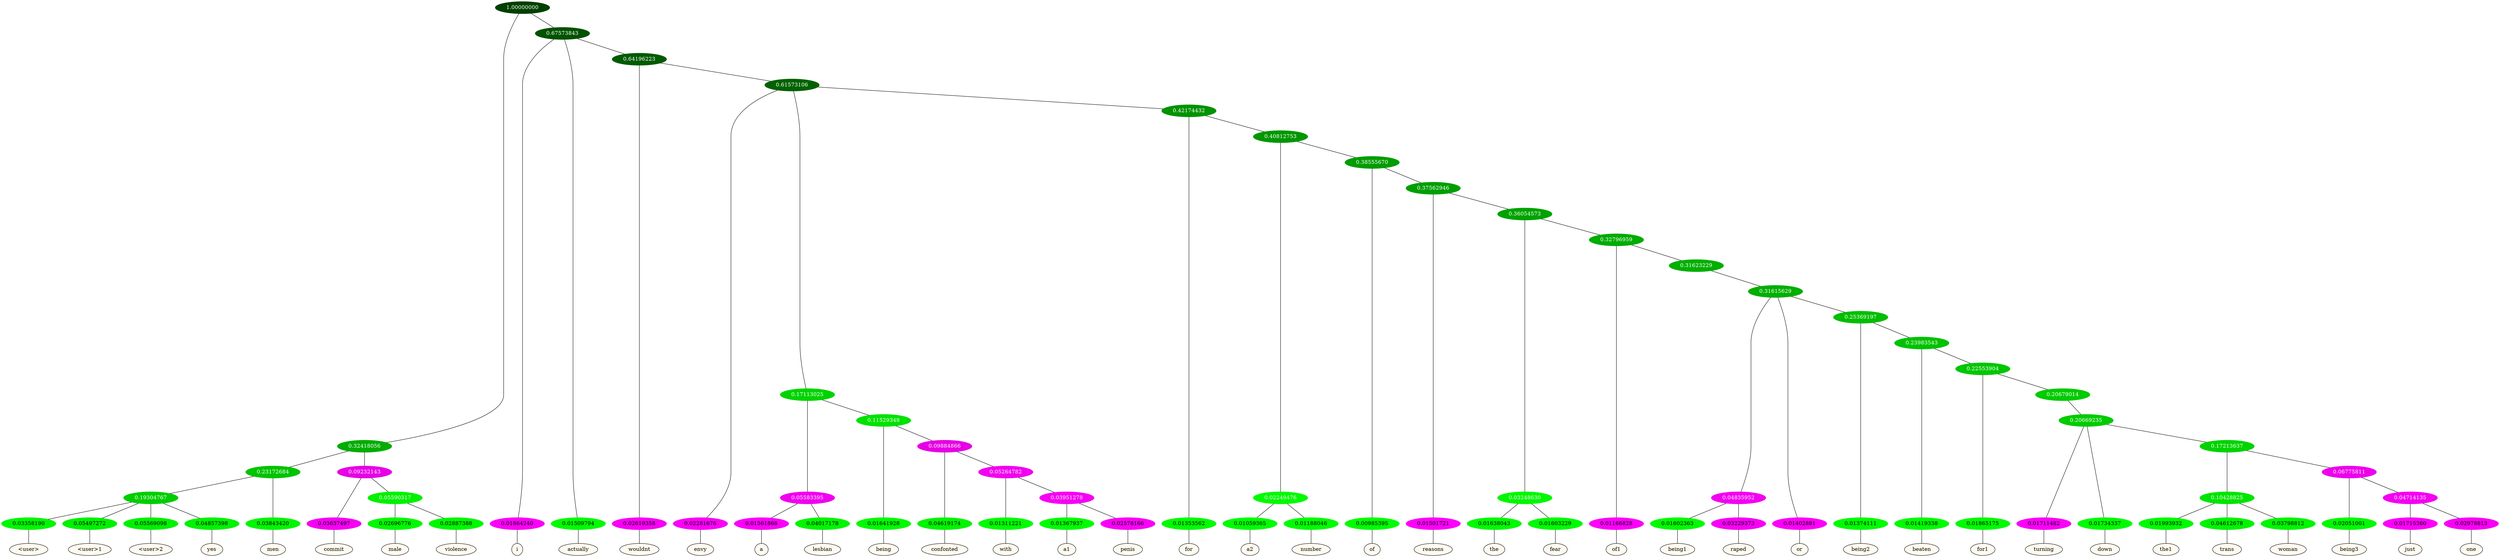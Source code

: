 graph {
	node [format=png height=0.15 nodesep=0.001 ordering=out overlap=prism overlap_scaling=0.01 ranksep=0.001 ratio=0.2 style=filled width=0.15]
	{
		rank=same
		a_w_14 [label="\<user\>" color=black fillcolor=floralwhite style="filled,solid"]
		a_w_15 [label="\<user\>1" color=black fillcolor=floralwhite style="filled,solid"]
		a_w_16 [label="\<user\>2" color=black fillcolor=floralwhite style="filled,solid"]
		a_w_17 [label=yes color=black fillcolor=floralwhite style="filled,solid"]
		a_w_9 [label=men color=black fillcolor=floralwhite style="filled,solid"]
		a_w_10 [label=commit color=black fillcolor=floralwhite style="filled,solid"]
		a_w_18 [label=male color=black fillcolor=floralwhite style="filled,solid"]
		a_w_19 [label=violence color=black fillcolor=floralwhite style="filled,solid"]
		a_w_5 [label=i color=black fillcolor=floralwhite style="filled,solid"]
		a_w_6 [label=actually color=black fillcolor=floralwhite style="filled,solid"]
		a_w_12 [label=wouldnt color=black fillcolor=floralwhite style="filled,solid"]
		a_w_20 [label=envy color=black fillcolor=floralwhite style="filled,solid"]
		a_w_27 [label=a color=black fillcolor=floralwhite style="filled,solid"]
		a_w_28 [label=lesbian color=black fillcolor=floralwhite style="filled,solid"]
		a_w_29 [label=being color=black fillcolor=floralwhite style="filled,solid"]
		a_w_33 [label=confonted color=black fillcolor=floralwhite style="filled,solid"]
		a_w_39 [label=with color=black fillcolor=floralwhite style="filled,solid"]
		a_w_43 [label=a1 color=black fillcolor=floralwhite style="filled,solid"]
		a_w_44 [label=penis color=black fillcolor=floralwhite style="filled,solid"]
		a_w_25 [label=for color=black fillcolor=floralwhite style="filled,solid"]
		a_w_35 [label=a2 color=black fillcolor=floralwhite style="filled,solid"]
		a_w_36 [label=number color=black fillcolor=floralwhite style="filled,solid"]
		a_w_37 [label=of color=black fillcolor=floralwhite style="filled,solid"]
		a_w_41 [label=reasons color=black fillcolor=floralwhite style="filled,solid"]
		a_w_47 [label=the color=black fillcolor=floralwhite style="filled,solid"]
		a_w_48 [label=fear color=black fillcolor=floralwhite style="filled,solid"]
		a_w_49 [label=of1 color=black fillcolor=floralwhite style="filled,solid"]
		a_w_55 [label=being1 color=black fillcolor=floralwhite style="filled,solid"]
		a_w_56 [label=raped color=black fillcolor=floralwhite style="filled,solid"]
		a_w_53 [label=or color=black fillcolor=floralwhite style="filled,solid"]
		a_w_57 [label=being2 color=black fillcolor=floralwhite style="filled,solid"]
		a_w_59 [label=beaten color=black fillcolor=floralwhite style="filled,solid"]
		a_w_61 [label=for1 color=black fillcolor=floralwhite style="filled,solid"]
		a_w_64 [label=turning color=black fillcolor=floralwhite style="filled,solid"]
		a_w_65 [label=down color=black fillcolor=floralwhite style="filled,solid"]
		a_w_69 [label=the1 color=black fillcolor=floralwhite style="filled,solid"]
		a_w_70 [label=trans color=black fillcolor=floralwhite style="filled,solid"]
		a_w_71 [label=woman color=black fillcolor=floralwhite style="filled,solid"]
		a_w_72 [label=being3 color=black fillcolor=floralwhite style="filled,solid"]
		a_w_74 [label=just color=black fillcolor=floralwhite style="filled,solid"]
		a_w_75 [label=one color=black fillcolor=floralwhite style="filled,solid"]
	}
	a_n_14 -- a_w_14
	a_n_15 -- a_w_15
	a_n_16 -- a_w_16
	a_n_17 -- a_w_17
	a_n_9 -- a_w_9
	a_n_10 -- a_w_10
	a_n_18 -- a_w_18
	a_n_19 -- a_w_19
	a_n_5 -- a_w_5
	a_n_6 -- a_w_6
	a_n_12 -- a_w_12
	a_n_20 -- a_w_20
	a_n_27 -- a_w_27
	a_n_28 -- a_w_28
	a_n_29 -- a_w_29
	a_n_33 -- a_w_33
	a_n_39 -- a_w_39
	a_n_43 -- a_w_43
	a_n_44 -- a_w_44
	a_n_25 -- a_w_25
	a_n_35 -- a_w_35
	a_n_36 -- a_w_36
	a_n_37 -- a_w_37
	a_n_41 -- a_w_41
	a_n_47 -- a_w_47
	a_n_48 -- a_w_48
	a_n_49 -- a_w_49
	a_n_55 -- a_w_55
	a_n_56 -- a_w_56
	a_n_53 -- a_w_53
	a_n_57 -- a_w_57
	a_n_59 -- a_w_59
	a_n_61 -- a_w_61
	a_n_64 -- a_w_64
	a_n_65 -- a_w_65
	a_n_69 -- a_w_69
	a_n_70 -- a_w_70
	a_n_71 -- a_w_71
	a_n_72 -- a_w_72
	a_n_74 -- a_w_74
	a_n_75 -- a_w_75
	{
		rank=same
		a_n_14 [label=0.03358190 color="0.334 1.000 0.966" fontcolor=black]
		a_n_15 [label=0.05497272 color="0.334 1.000 0.945" fontcolor=black]
		a_n_16 [label=0.05569098 color="0.334 1.000 0.944" fontcolor=black]
		a_n_17 [label=0.04857398 color="0.334 1.000 0.951" fontcolor=black]
		a_n_9 [label=0.03843420 color="0.334 1.000 0.962" fontcolor=black]
		a_n_10 [label=0.03637497 color="0.835 1.000 0.964" fontcolor=black]
		a_n_18 [label=0.02696776 color="0.334 1.000 0.973" fontcolor=black]
		a_n_19 [label=0.02887388 color="0.334 1.000 0.971" fontcolor=black]
		a_n_5 [label=0.01864240 color="0.835 1.000 0.981" fontcolor=black]
		a_n_6 [label=0.01509794 color="0.334 1.000 0.985" fontcolor=black]
		a_n_12 [label=0.02619358 color="0.835 1.000 0.974" fontcolor=black]
		a_n_20 [label=0.02281676 color="0.835 1.000 0.977" fontcolor=black]
		a_n_27 [label=0.01561868 color="0.835 1.000 0.984" fontcolor=black]
		a_n_28 [label=0.04017178 color="0.334 1.000 0.960" fontcolor=black]
		a_n_29 [label=0.01641928 color="0.334 1.000 0.984" fontcolor=black]
		a_n_33 [label=0.04619174 color="0.334 1.000 0.954" fontcolor=black]
		a_n_39 [label=0.01311221 color="0.334 1.000 0.987" fontcolor=black]
		a_n_43 [label=0.01367937 color="0.334 1.000 0.986" fontcolor=black]
		a_n_44 [label=0.02578166 color="0.835 1.000 0.974" fontcolor=black]
		a_n_25 [label=0.01353562 color="0.334 1.000 0.986" fontcolor=black]
		a_n_35 [label=0.01059365 color="0.334 1.000 0.989" fontcolor=black]
		a_n_36 [label=0.01188046 color="0.334 1.000 0.988" fontcolor=black]
		a_n_37 [label=0.00985395 color="0.334 1.000 0.990" fontcolor=black]
		a_n_41 [label=0.01501721 color="0.835 1.000 0.985" fontcolor=black]
		a_n_47 [label=0.01638043 color="0.334 1.000 0.984" fontcolor=black]
		a_n_48 [label=0.01603229 color="0.334 1.000 0.984" fontcolor=black]
		a_n_49 [label=0.01166828 color="0.835 1.000 0.988" fontcolor=black]
		a_n_55 [label=0.01602363 color="0.334 1.000 0.984" fontcolor=black]
		a_n_56 [label=0.03229373 color="0.835 1.000 0.968" fontcolor=black]
		a_n_53 [label=0.01402881 color="0.835 1.000 0.986" fontcolor=black]
		a_n_57 [label=0.01374111 color="0.334 1.000 0.986" fontcolor=black]
		a_n_59 [label=0.01419338 color="0.334 1.000 0.986" fontcolor=black]
		a_n_61 [label=0.01865175 color="0.334 1.000 0.981" fontcolor=black]
		a_n_64 [label=0.01711482 color="0.835 1.000 0.983" fontcolor=black]
		a_n_65 [label=0.01734337 color="0.334 1.000 0.983" fontcolor=black]
		a_n_69 [label=0.01993932 color="0.334 1.000 0.980" fontcolor=black]
		a_n_70 [label=0.04612678 color="0.334 1.000 0.954" fontcolor=black]
		a_n_71 [label=0.03798812 color="0.334 1.000 0.962" fontcolor=black]
		a_n_72 [label=0.02051001 color="0.334 1.000 0.979" fontcolor=black]
		a_n_74 [label=0.01715360 color="0.835 1.000 0.983" fontcolor=black]
		a_n_75 [label=0.02978813 color="0.835 1.000 0.970" fontcolor=black]
	}
	a_n_0 [label=1.00000000 color="0.334 1.000 0.250" fontcolor=grey99]
	a_n_1 [label=0.32418056 color="0.334 1.000 0.676" fontcolor=grey99]
	a_n_0 -- a_n_1
	a_n_2 [label=0.67573843 color="0.334 1.000 0.324" fontcolor=grey99]
	a_n_0 -- a_n_2
	a_n_3 [label=0.23172684 color="0.334 1.000 0.768" fontcolor=grey99]
	a_n_1 -- a_n_3
	a_n_4 [label=0.09232143 color="0.835 1.000 0.908" fontcolor=grey99]
	a_n_1 -- a_n_4
	a_n_2 -- a_n_5
	a_n_2 -- a_n_6
	a_n_7 [label=0.64196223 color="0.334 1.000 0.358" fontcolor=grey99]
	a_n_2 -- a_n_7
	a_n_8 [label=0.19304767 color="0.334 1.000 0.807" fontcolor=grey99]
	a_n_3 -- a_n_8
	a_n_3 -- a_n_9
	a_n_4 -- a_n_10
	a_n_11 [label=0.05590317 color="0.334 1.000 0.944" fontcolor=grey99]
	a_n_4 -- a_n_11
	a_n_7 -- a_n_12
	a_n_13 [label=0.61573106 color="0.334 1.000 0.384" fontcolor=grey99]
	a_n_7 -- a_n_13
	a_n_8 -- a_n_14
	a_n_8 -- a_n_15
	a_n_8 -- a_n_16
	a_n_8 -- a_n_17
	a_n_11 -- a_n_18
	a_n_11 -- a_n_19
	a_n_13 -- a_n_20
	a_n_21 [label=0.17113025 color="0.334 1.000 0.829" fontcolor=grey99]
	a_n_13 -- a_n_21
	a_n_22 [label=0.42174432 color="0.334 1.000 0.578" fontcolor=grey99]
	a_n_13 -- a_n_22
	a_n_23 [label=0.05583395 color="0.835 1.000 0.944" fontcolor=grey99]
	a_n_21 -- a_n_23
	a_n_24 [label=0.11529349 color="0.334 1.000 0.885" fontcolor=grey99]
	a_n_21 -- a_n_24
	a_n_22 -- a_n_25
	a_n_26 [label=0.40812753 color="0.334 1.000 0.592" fontcolor=grey99]
	a_n_22 -- a_n_26
	a_n_23 -- a_n_27
	a_n_23 -- a_n_28
	a_n_24 -- a_n_29
	a_n_30 [label=0.09884866 color="0.835 1.000 0.901" fontcolor=grey99]
	a_n_24 -- a_n_30
	a_n_31 [label=0.02249476 color="0.334 1.000 0.978" fontcolor=grey99]
	a_n_26 -- a_n_31
	a_n_32 [label=0.38555670 color="0.334 1.000 0.614" fontcolor=grey99]
	a_n_26 -- a_n_32
	a_n_30 -- a_n_33
	a_n_34 [label=0.05264782 color="0.835 1.000 0.947" fontcolor=grey99]
	a_n_30 -- a_n_34
	a_n_31 -- a_n_35
	a_n_31 -- a_n_36
	a_n_32 -- a_n_37
	a_n_38 [label=0.37562946 color="0.334 1.000 0.624" fontcolor=grey99]
	a_n_32 -- a_n_38
	a_n_34 -- a_n_39
	a_n_40 [label=0.03951278 color="0.835 1.000 0.960" fontcolor=grey99]
	a_n_34 -- a_n_40
	a_n_38 -- a_n_41
	a_n_42 [label=0.36054573 color="0.334 1.000 0.639" fontcolor=grey99]
	a_n_38 -- a_n_42
	a_n_40 -- a_n_43
	a_n_40 -- a_n_44
	a_n_45 [label=0.03248630 color="0.334 1.000 0.968" fontcolor=grey99]
	a_n_42 -- a_n_45
	a_n_46 [label=0.32796959 color="0.334 1.000 0.672" fontcolor=grey99]
	a_n_42 -- a_n_46
	a_n_45 -- a_n_47
	a_n_45 -- a_n_48
	a_n_46 -- a_n_49
	a_n_50 [label=0.31623229 color="0.334 1.000 0.684" fontcolor=grey99]
	a_n_46 -- a_n_50
	a_n_51 [label=0.31615629 color="0.334 1.000 0.684" fontcolor=grey99]
	a_n_50 -- a_n_51
	a_n_52 [label=0.04835952 color="0.835 1.000 0.952" fontcolor=grey99]
	a_n_51 -- a_n_52
	a_n_51 -- a_n_53
	a_n_54 [label=0.25369197 color="0.334 1.000 0.746" fontcolor=grey99]
	a_n_51 -- a_n_54
	a_n_52 -- a_n_55
	a_n_52 -- a_n_56
	a_n_54 -- a_n_57
	a_n_58 [label=0.23983543 color="0.334 1.000 0.760" fontcolor=grey99]
	a_n_54 -- a_n_58
	a_n_58 -- a_n_59
	a_n_60 [label=0.22553904 color="0.334 1.000 0.774" fontcolor=grey99]
	a_n_58 -- a_n_60
	a_n_60 -- a_n_61
	a_n_62 [label=0.20679014 color="0.334 1.000 0.793" fontcolor=grey99]
	a_n_60 -- a_n_62
	a_n_63 [label=0.20669235 color="0.334 1.000 0.793" fontcolor=grey99]
	a_n_62 -- a_n_63
	a_n_63 -- a_n_64
	a_n_63 -- a_n_65
	a_n_66 [label=0.17213637 color="0.334 1.000 0.828" fontcolor=grey99]
	a_n_63 -- a_n_66
	a_n_67 [label=0.10428825 color="0.334 1.000 0.896" fontcolor=grey99]
	a_n_66 -- a_n_67
	a_n_68 [label=0.06775811 color="0.835 1.000 0.932" fontcolor=grey99]
	a_n_66 -- a_n_68
	a_n_67 -- a_n_69
	a_n_67 -- a_n_70
	a_n_67 -- a_n_71
	a_n_68 -- a_n_72
	a_n_73 [label=0.04714135 color="0.835 1.000 0.953" fontcolor=grey99]
	a_n_68 -- a_n_73
	a_n_73 -- a_n_74
	a_n_73 -- a_n_75
}
